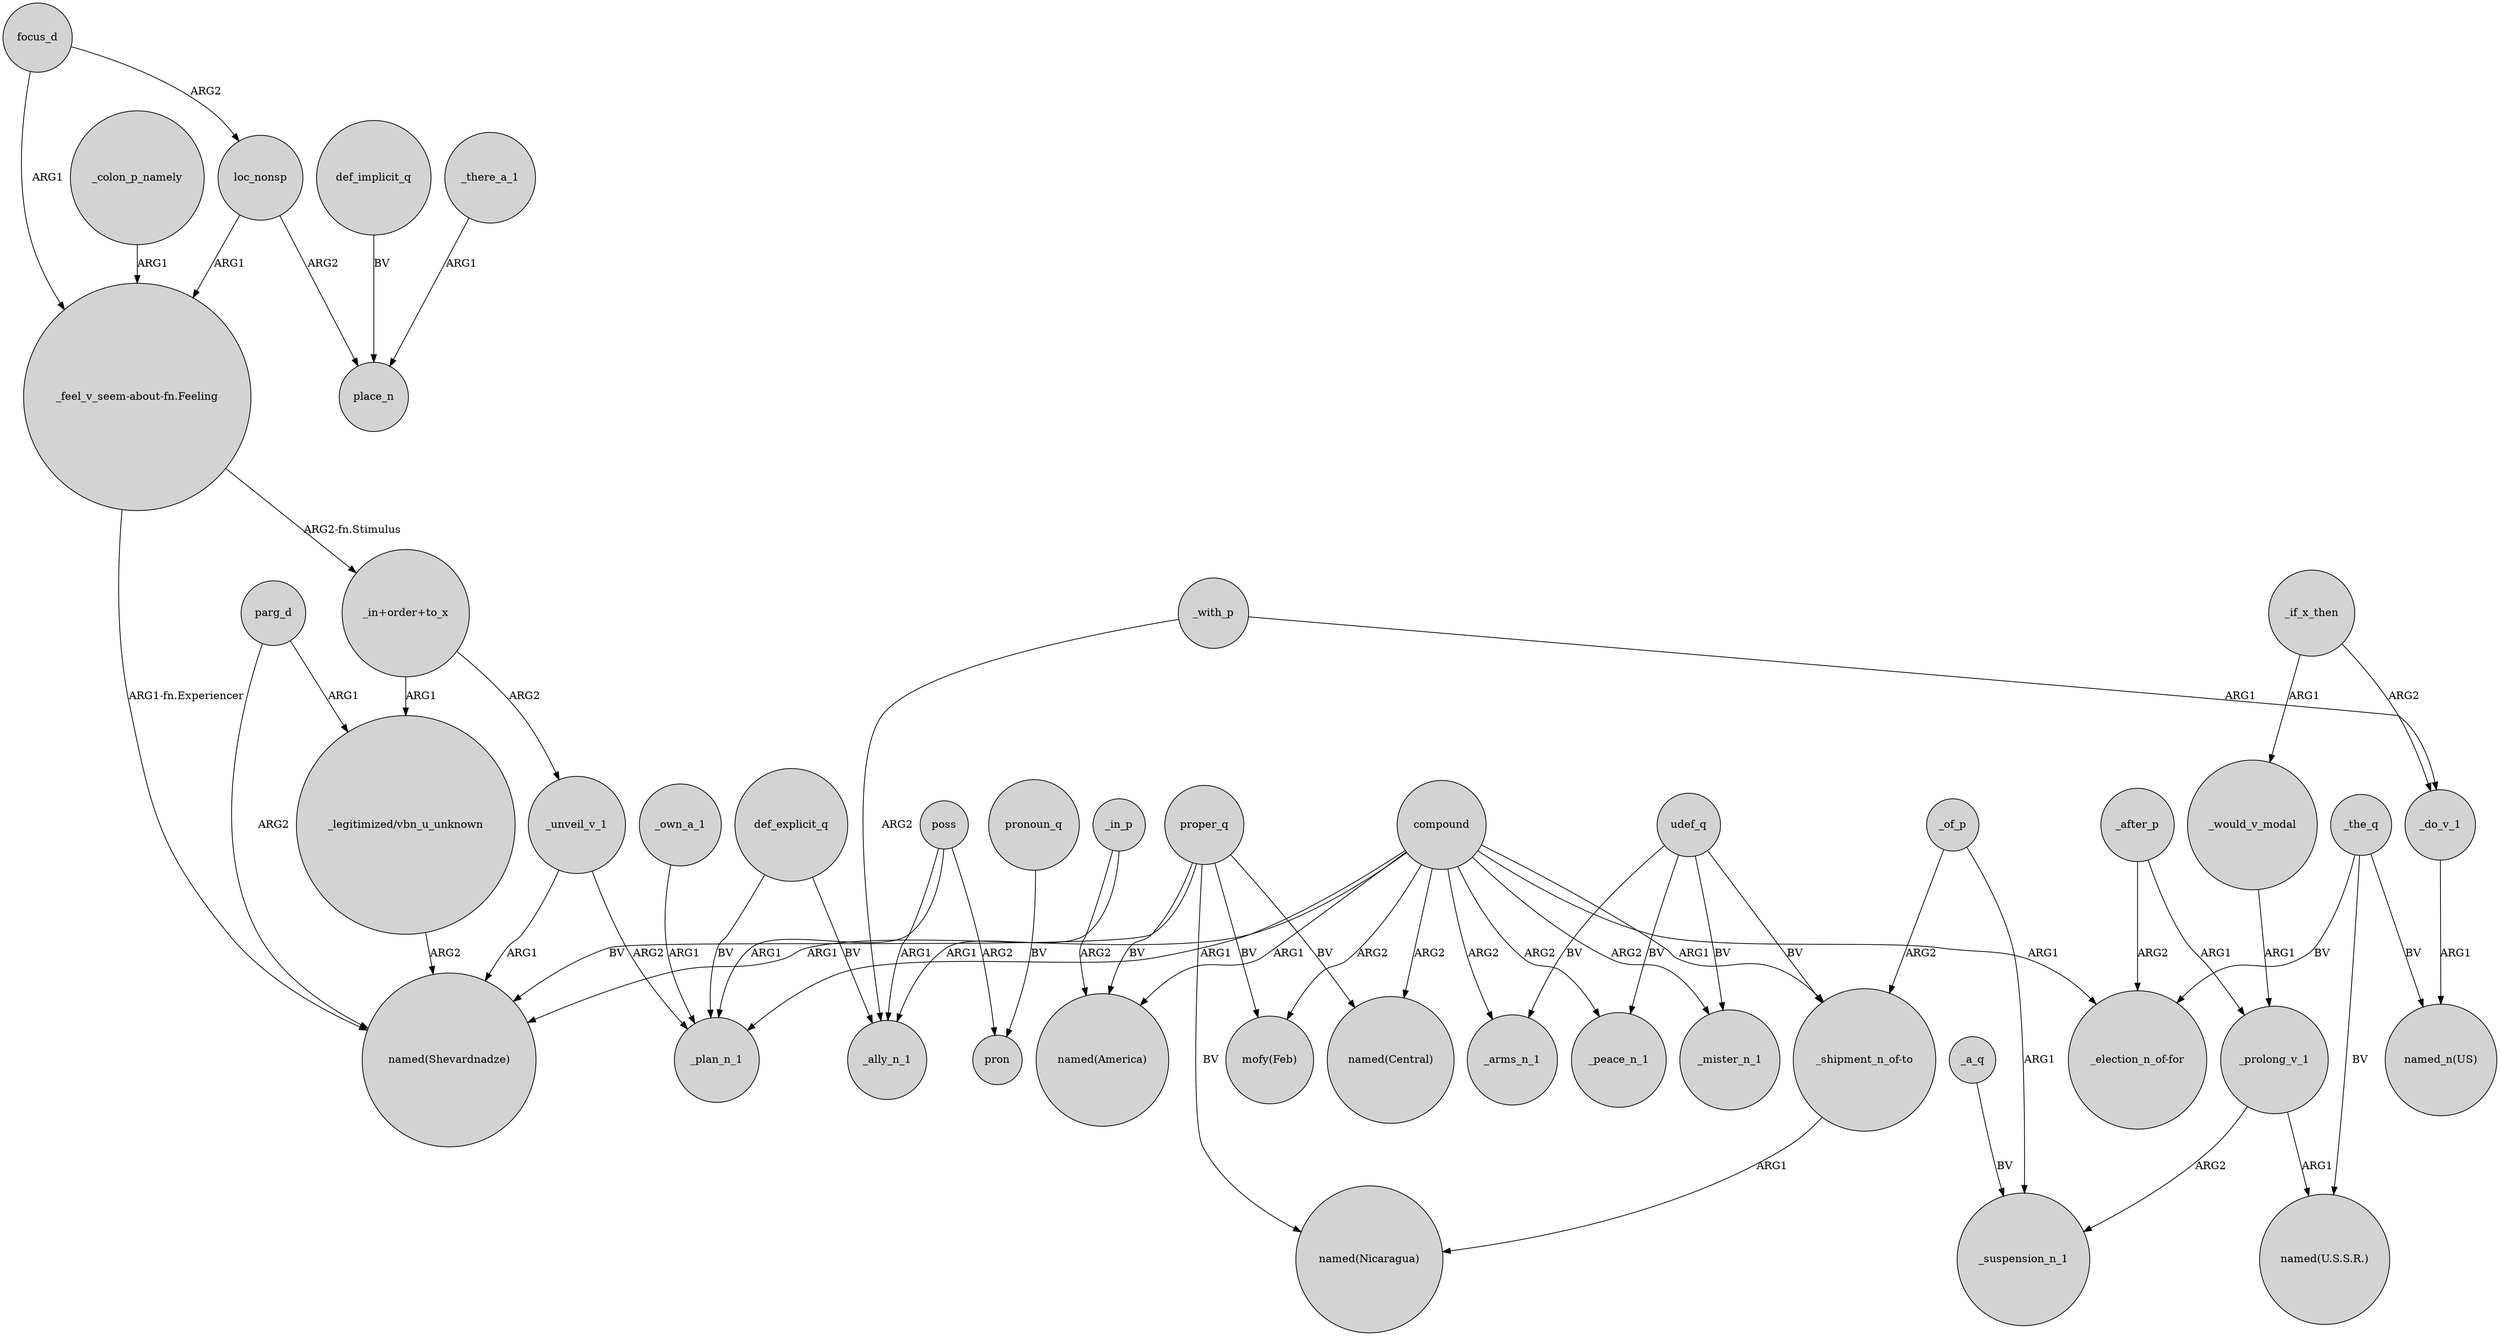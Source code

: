 digraph {
	node [shape=circle style=filled]
	poss -> _plan_n_1 [label=ARG1]
	focus_d -> loc_nonsp [label=ARG2]
	_after_p -> _prolong_v_1 [label=ARG1]
	focus_d -> "_feel_v_seem-about-fn.Feeling" [label=ARG1]
	"_legitimized/vbn_u_unknown" -> "named(Shevardnadze)" [label=ARG2]
	poss -> pron [label=ARG2]
	udef_q -> _peace_n_1 [label=BV]
	compound -> "named(Central)" [label=ARG2]
	"_in+order+to_x" -> "_legitimized/vbn_u_unknown" [label=ARG1]
	compound -> _mister_n_1 [label=ARG2]
	def_explicit_q -> _plan_n_1 [label=BV]
	compound -> "named(America)" [label=ARG1]
	udef_q -> _mister_n_1 [label=BV]
	compound -> "named(Shevardnadze)" [label=ARG1]
	compound -> _plan_n_1 [label=ARG1]
	_of_p -> _suspension_n_1 [label=ARG1]
	compound -> _arms_n_1 [label=ARG2]
	def_implicit_q -> place_n [label=BV]
	_own_a_1 -> _plan_n_1 [label=ARG1]
	"_shipment_n_of-to" -> "named(Nicaragua)" [label=ARG1]
	def_explicit_q -> _ally_n_1 [label=BV]
	_the_q -> "_election_n_of-for" [label=BV]
	_after_p -> "_election_n_of-for" [label=ARG2]
	_if_x_then -> _do_v_1 [label=ARG2]
	udef_q -> _arms_n_1 [label=BV]
	poss -> _ally_n_1 [label=ARG1]
	_the_q -> "named_n(US)" [label=BV]
	_in_p -> "named(America)" [label=ARG2]
	_with_p -> _do_v_1 [label=ARG1]
	parg_d -> "named(Shevardnadze)" [label=ARG2]
	pronoun_q -> pron [label=BV]
	compound -> _peace_n_1 [label=ARG2]
	_colon_p_namely -> "_feel_v_seem-about-fn.Feeling" [label=ARG1]
	_prolong_v_1 -> "named(U.S.S.R.)" [label=ARG1]
	_of_p -> "_shipment_n_of-to" [label=ARG2]
	proper_q -> "mofy(Feb)" [label=BV]
	proper_q -> "named(Central)" [label=BV]
	_would_v_modal -> _prolong_v_1 [label=ARG1]
	compound -> "_shipment_n_of-to" [label=ARG1]
	_a_q -> _suspension_n_1 [label=BV]
	_the_q -> "named(U.S.S.R.)" [label=BV]
	proper_q -> "named(Nicaragua)" [label=BV]
	_unveil_v_1 -> _plan_n_1 [label=ARG2]
	"_feel_v_seem-about-fn.Feeling" -> "_in+order+to_x" [label="ARG2-fn.Stimulus"]
	loc_nonsp -> place_n [label=ARG2]
	compound -> "_election_n_of-for" [label=ARG1]
	_if_x_then -> _would_v_modal [label=ARG1]
	udef_q -> "_shipment_n_of-to" [label=BV]
	loc_nonsp -> "_feel_v_seem-about-fn.Feeling" [label=ARG1]
	"_in+order+to_x" -> _unveil_v_1 [label=ARG2]
	_do_v_1 -> "named_n(US)" [label=ARG1]
	_in_p -> _ally_n_1 [label=ARG1]
	proper_q -> "named(America)" [label=BV]
	_unveil_v_1 -> "named(Shevardnadze)" [label=ARG1]
	parg_d -> "_legitimized/vbn_u_unknown" [label=ARG1]
	proper_q -> "named(Shevardnadze)" [label=BV]
	_there_a_1 -> place_n [label=ARG1]
	"_feel_v_seem-about-fn.Feeling" -> "named(Shevardnadze)" [label="ARG1-fn.Experiencer"]
	compound -> "mofy(Feb)" [label=ARG2]
	_with_p -> _ally_n_1 [label=ARG2]
	_prolong_v_1 -> _suspension_n_1 [label=ARG2]
}
